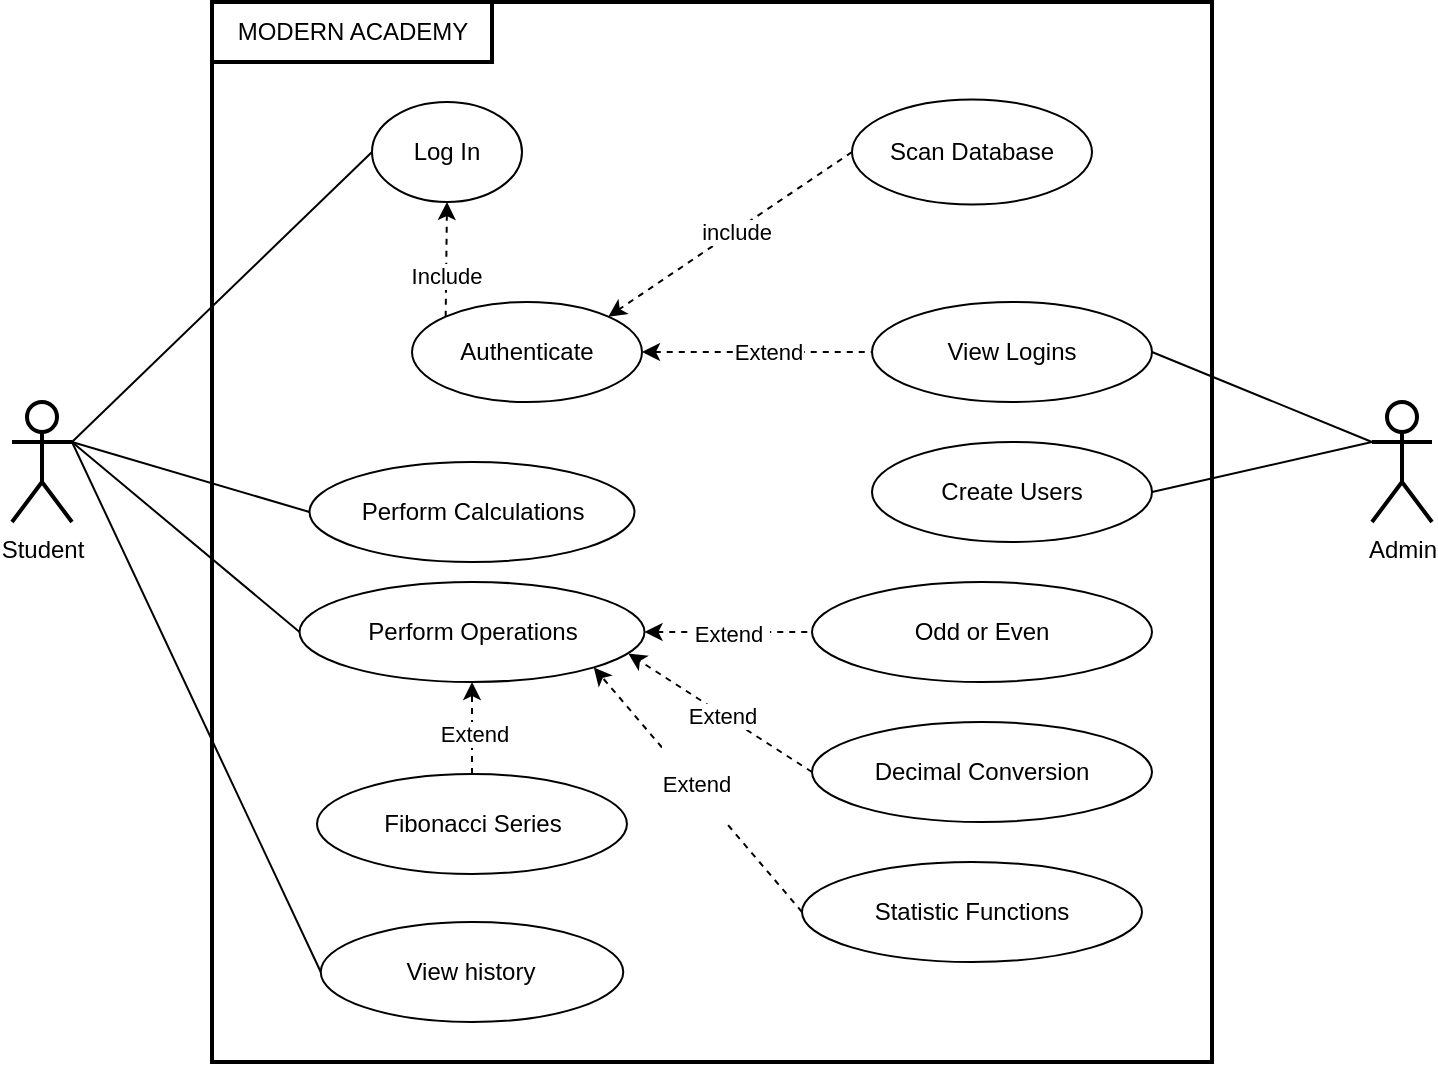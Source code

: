 <mxfile version="28.0.7">
  <diagram name="Page-1" id="YdJhQ94DfXjYVcB6rD1O">
    <mxGraphModel dx="906" dy="1564" grid="1" gridSize="10" guides="1" tooltips="1" connect="1" arrows="1" fold="1" page="1" pageScale="1" pageWidth="850" pageHeight="1100" math="0" shadow="0">
      <root>
        <mxCell id="0" />
        <mxCell id="1" parent="0" />
        <mxCell id="HBeFF_DBmeF8vQMZBcUN-8" value="" style="rounded=0;whiteSpace=wrap;html=1;fillColor=none;strokeWidth=2;" vertex="1" parent="1">
          <mxGeometry x="250" y="-20" width="500" height="530" as="geometry" />
        </mxCell>
        <mxCell id="HBeFF_DBmeF8vQMZBcUN-7" style="rounded=0;orthogonalLoop=1;jettySize=auto;html=1;exitX=1;exitY=0.333;exitDx=0;exitDy=0;exitPerimeter=0;entryX=0;entryY=0.5;entryDx=0;entryDy=0;endArrow=none;endFill=0;" edge="1" parent="1" source="n5SG_XCMADbBDUx8Y0AR-1" target="n5SG_XCMADbBDUx8Y0AR-4">
          <mxGeometry relative="1" as="geometry" />
        </mxCell>
        <mxCell id="HBeFF_DBmeF8vQMZBcUN-11" style="rounded=0;orthogonalLoop=1;jettySize=auto;html=1;exitX=1;exitY=0.333;exitDx=0;exitDy=0;exitPerimeter=0;entryX=0;entryY=0.5;entryDx=0;entryDy=0;endArrow=none;endFill=0;" edge="1" parent="1" source="n5SG_XCMADbBDUx8Y0AR-1" target="n5SG_XCMADbBDUx8Y0AR-16">
          <mxGeometry relative="1" as="geometry" />
        </mxCell>
        <mxCell id="HBeFF_DBmeF8vQMZBcUN-29" style="rounded=0;orthogonalLoop=1;jettySize=auto;html=1;exitX=1;exitY=0.333;exitDx=0;exitDy=0;exitPerimeter=0;entryX=0;entryY=0.5;entryDx=0;entryDy=0;endArrow=none;endFill=0;" edge="1" parent="1" source="n5SG_XCMADbBDUx8Y0AR-1" target="HBeFF_DBmeF8vQMZBcUN-22">
          <mxGeometry relative="1" as="geometry" />
        </mxCell>
        <mxCell id="HBeFF_DBmeF8vQMZBcUN-30" style="rounded=0;orthogonalLoop=1;jettySize=auto;html=1;exitX=1;exitY=0.333;exitDx=0;exitDy=0;exitPerimeter=0;entryX=0;entryY=0.5;entryDx=0;entryDy=0;endArrow=none;endFill=0;" edge="1" parent="1" source="n5SG_XCMADbBDUx8Y0AR-1" target="HBeFF_DBmeF8vQMZBcUN-21">
          <mxGeometry relative="1" as="geometry" />
        </mxCell>
        <mxCell id="n5SG_XCMADbBDUx8Y0AR-1" value="Student" style="shape=umlActor;verticalLabelPosition=bottom;verticalAlign=top;html=1;strokeWidth=2;" parent="1" vertex="1">
          <mxGeometry x="150" y="180" width="30" height="60" as="geometry" />
        </mxCell>
        <mxCell id="HBeFF_DBmeF8vQMZBcUN-2" style="rounded=0;orthogonalLoop=1;jettySize=auto;html=1;exitX=0;exitY=0.333;exitDx=0;exitDy=0;exitPerimeter=0;endArrow=none;endFill=0;entryX=1;entryY=0.5;entryDx=0;entryDy=0;" edge="1" parent="1" source="n5SG_XCMADbBDUx8Y0AR-2" target="HBeFF_DBmeF8vQMZBcUN-1">
          <mxGeometry relative="1" as="geometry" />
        </mxCell>
        <mxCell id="HBeFF_DBmeF8vQMZBcUN-6" style="rounded=0;orthogonalLoop=1;jettySize=auto;html=1;exitX=0;exitY=0.333;exitDx=0;exitDy=0;exitPerimeter=0;entryX=1;entryY=0.5;entryDx=0;entryDy=0;endArrow=none;endFill=0;" edge="1" parent="1" source="n5SG_XCMADbBDUx8Y0AR-2" target="n5SG_XCMADbBDUx8Y0AR-12">
          <mxGeometry relative="1" as="geometry" />
        </mxCell>
        <mxCell id="n5SG_XCMADbBDUx8Y0AR-2" value="Admin" style="shape=umlActor;verticalLabelPosition=bottom;verticalAlign=top;html=1;strokeWidth=2;" parent="1" vertex="1">
          <mxGeometry x="830" y="180" width="30" height="60" as="geometry" />
        </mxCell>
        <mxCell id="n5SG_XCMADbBDUx8Y0AR-4" value="Log In" style="ellipse;whiteSpace=wrap;html=1;" parent="1" vertex="1">
          <mxGeometry x="330" y="30" width="75" height="50" as="geometry" />
        </mxCell>
        <mxCell id="n5SG_XCMADbBDUx8Y0AR-10" style="rounded=0;orthogonalLoop=1;jettySize=auto;html=1;exitX=0;exitY=0;exitDx=0;exitDy=0;entryX=0.5;entryY=1;entryDx=0;entryDy=0;endArrow=classic;endFill=1;dashed=1;" parent="1" source="n5SG_XCMADbBDUx8Y0AR-6" target="n5SG_XCMADbBDUx8Y0AR-4" edge="1">
          <mxGeometry relative="1" as="geometry" />
        </mxCell>
        <mxCell id="n5SG_XCMADbBDUx8Y0AR-11" value="Include" style="edgeLabel;html=1;align=center;verticalAlign=middle;resizable=0;points=[];" parent="n5SG_XCMADbBDUx8Y0AR-10" vertex="1" connectable="0">
          <mxGeometry x="0.121" y="-2" relative="1" as="geometry">
            <mxPoint x="-2" y="11" as="offset" />
          </mxGeometry>
        </mxCell>
        <mxCell id="n5SG_XCMADbBDUx8Y0AR-14" style="edgeStyle=orthogonalEdgeStyle;rounded=0;orthogonalLoop=1;jettySize=auto;html=1;entryX=0;entryY=0.5;entryDx=0;entryDy=0;endArrow=none;endFill=0;startArrow=classic;startFill=1;dashed=1;" parent="1" source="n5SG_XCMADbBDUx8Y0AR-6" target="n5SG_XCMADbBDUx8Y0AR-12" edge="1">
          <mxGeometry relative="1" as="geometry" />
        </mxCell>
        <mxCell id="n5SG_XCMADbBDUx8Y0AR-15" value="Extend" style="edgeLabel;html=1;align=center;verticalAlign=middle;resizable=0;points=[];" parent="n5SG_XCMADbBDUx8Y0AR-14" vertex="1" connectable="0">
          <mxGeometry x="0.238" y="-2" relative="1" as="geometry">
            <mxPoint x="-8" y="-2" as="offset" />
          </mxGeometry>
        </mxCell>
        <mxCell id="n5SG_XCMADbBDUx8Y0AR-6" value="Authenticate" style="ellipse;whiteSpace=wrap;html=1;" parent="1" vertex="1">
          <mxGeometry x="350" y="130" width="115" height="50" as="geometry" />
        </mxCell>
        <mxCell id="n5SG_XCMADbBDUx8Y0AR-12" value="View Logins" style="ellipse;whiteSpace=wrap;html=1;" parent="1" vertex="1">
          <mxGeometry x="580" y="130" width="140" height="50" as="geometry" />
        </mxCell>
        <mxCell id="n5SG_XCMADbBDUx8Y0AR-16" value="View history" style="ellipse;whiteSpace=wrap;html=1;" parent="1" vertex="1">
          <mxGeometry x="304.38" y="440" width="151.25" height="50" as="geometry" />
        </mxCell>
        <mxCell id="HBeFF_DBmeF8vQMZBcUN-1" value="Create Users" style="ellipse;whiteSpace=wrap;html=1;" vertex="1" parent="1">
          <mxGeometry x="580" y="200" width="140" height="50" as="geometry" />
        </mxCell>
        <mxCell id="HBeFF_DBmeF8vQMZBcUN-3" value="MODERN ACADEMY" style="text;html=1;align=center;verticalAlign=middle;resizable=0;points=[];autosize=1;strokeColor=default;fillColor=none;strokeWidth=2;" vertex="1" parent="1">
          <mxGeometry x="250" y="-20" width="140" height="30" as="geometry" />
        </mxCell>
        <mxCell id="HBeFF_DBmeF8vQMZBcUN-13" style="rounded=0;orthogonalLoop=1;jettySize=auto;html=1;exitX=0;exitY=0.5;exitDx=0;exitDy=0;entryX=1;entryY=0;entryDx=0;entryDy=0;dashed=1;" edge="1" parent="1" source="HBeFF_DBmeF8vQMZBcUN-12" target="n5SG_XCMADbBDUx8Y0AR-6">
          <mxGeometry relative="1" as="geometry" />
        </mxCell>
        <mxCell id="HBeFF_DBmeF8vQMZBcUN-14" value="include" style="edgeLabel;html=1;align=center;verticalAlign=middle;resizable=0;points=[];" vertex="1" connectable="0" parent="HBeFF_DBmeF8vQMZBcUN-13">
          <mxGeometry x="-0.026" relative="1" as="geometry">
            <mxPoint x="1" as="offset" />
          </mxGeometry>
        </mxCell>
        <mxCell id="HBeFF_DBmeF8vQMZBcUN-12" value="Scan Database" style="ellipse;whiteSpace=wrap;html=1;" vertex="1" parent="1">
          <mxGeometry x="570" y="28.75" width="120" height="52.5" as="geometry" />
        </mxCell>
        <mxCell id="HBeFF_DBmeF8vQMZBcUN-15" style="edgeStyle=orthogonalEdgeStyle;rounded=0;orthogonalLoop=1;jettySize=auto;html=1;exitX=0.5;exitY=1;exitDx=0;exitDy=0;" edge="1" parent="1" source="HBeFF_DBmeF8vQMZBcUN-8" target="HBeFF_DBmeF8vQMZBcUN-8">
          <mxGeometry relative="1" as="geometry" />
        </mxCell>
        <mxCell id="HBeFF_DBmeF8vQMZBcUN-16" style="edgeStyle=orthogonalEdgeStyle;rounded=0;orthogonalLoop=1;jettySize=auto;html=1;exitX=0.5;exitY=1;exitDx=0;exitDy=0;" edge="1" parent="1" source="HBeFF_DBmeF8vQMZBcUN-8" target="HBeFF_DBmeF8vQMZBcUN-8">
          <mxGeometry relative="1" as="geometry" />
        </mxCell>
        <mxCell id="HBeFF_DBmeF8vQMZBcUN-31" style="rounded=0;orthogonalLoop=1;jettySize=auto;html=1;exitX=1;exitY=0.5;exitDx=0;exitDy=0;entryX=0;entryY=0.5;entryDx=0;entryDy=0;endArrow=none;endFill=0;startArrow=classic;startFill=1;dashed=1;" edge="1" parent="1" source="HBeFF_DBmeF8vQMZBcUN-22" target="HBeFF_DBmeF8vQMZBcUN-23">
          <mxGeometry relative="1" as="geometry" />
        </mxCell>
        <mxCell id="HBeFF_DBmeF8vQMZBcUN-32" value="&amp;nbsp;Extend&amp;nbsp;" style="edgeLabel;html=1;align=center;verticalAlign=middle;resizable=0;points=[];" vertex="1" connectable="0" parent="HBeFF_DBmeF8vQMZBcUN-31">
          <mxGeometry x="-0.008" y="-1" relative="1" as="geometry">
            <mxPoint as="offset" />
          </mxGeometry>
        </mxCell>
        <mxCell id="HBeFF_DBmeF8vQMZBcUN-21" value="Perform Calculations" style="ellipse;whiteSpace=wrap;html=1;" vertex="1" parent="1">
          <mxGeometry x="298.75" y="210" width="162.5" height="50" as="geometry" />
        </mxCell>
        <mxCell id="HBeFF_DBmeF8vQMZBcUN-22" value="Perform Operations" style="ellipse;whiteSpace=wrap;html=1;" vertex="1" parent="1">
          <mxGeometry x="293.76" y="270" width="172.5" height="50" as="geometry" />
        </mxCell>
        <mxCell id="HBeFF_DBmeF8vQMZBcUN-23" value="Odd or Even" style="ellipse;whiteSpace=wrap;html=1;" vertex="1" parent="1">
          <mxGeometry x="550" y="270" width="170" height="50" as="geometry" />
        </mxCell>
        <mxCell id="HBeFF_DBmeF8vQMZBcUN-33" style="rounded=0;orthogonalLoop=1;jettySize=auto;html=1;exitX=0;exitY=0.5;exitDx=0;exitDy=0;entryX=0.953;entryY=0.716;entryDx=0;entryDy=0;dashed=1;entryPerimeter=0;" edge="1" parent="1" source="HBeFF_DBmeF8vQMZBcUN-24" target="HBeFF_DBmeF8vQMZBcUN-22">
          <mxGeometry relative="1" as="geometry" />
        </mxCell>
        <mxCell id="HBeFF_DBmeF8vQMZBcUN-34" value="&amp;nbsp;Extend&amp;nbsp;" style="edgeLabel;html=1;align=center;verticalAlign=middle;resizable=0;points=[];" vertex="1" connectable="0" parent="HBeFF_DBmeF8vQMZBcUN-33">
          <mxGeometry x="-0.022" y="1" relative="1" as="geometry">
            <mxPoint as="offset" />
          </mxGeometry>
        </mxCell>
        <mxCell id="HBeFF_DBmeF8vQMZBcUN-24" value="Decimal Conversion" style="ellipse;whiteSpace=wrap;html=1;" vertex="1" parent="1">
          <mxGeometry x="550" y="340" width="170" height="50" as="geometry" />
        </mxCell>
        <mxCell id="HBeFF_DBmeF8vQMZBcUN-35" style="rounded=0;orthogonalLoop=1;jettySize=auto;html=1;exitX=0;exitY=0.5;exitDx=0;exitDy=0;entryX=1;entryY=1;entryDx=0;entryDy=0;dashed=1;" edge="1" parent="1" source="HBeFF_DBmeF8vQMZBcUN-25" target="HBeFF_DBmeF8vQMZBcUN-22">
          <mxGeometry relative="1" as="geometry" />
        </mxCell>
        <mxCell id="HBeFF_DBmeF8vQMZBcUN-36" value="&lt;br&gt;&lt;div&gt;Extend&lt;/div&gt;&lt;div&gt;&lt;br&gt;&lt;/div&gt;" style="edgeLabel;html=1;align=center;verticalAlign=middle;resizable=0;points=[];" vertex="1" connectable="0" parent="HBeFF_DBmeF8vQMZBcUN-35">
          <mxGeometry x="0.038" y="-1" relative="1" as="geometry">
            <mxPoint as="offset" />
          </mxGeometry>
        </mxCell>
        <mxCell id="HBeFF_DBmeF8vQMZBcUN-25" value="Statistic Functions" style="ellipse;whiteSpace=wrap;html=1;" vertex="1" parent="1">
          <mxGeometry x="545" y="410" width="170" height="50" as="geometry" />
        </mxCell>
        <mxCell id="HBeFF_DBmeF8vQMZBcUN-27" value="" style="edgeStyle=orthogonalEdgeStyle;rounded=0;orthogonalLoop=1;jettySize=auto;html=1;dashed=1;" edge="1" parent="1" source="HBeFF_DBmeF8vQMZBcUN-26" target="HBeFF_DBmeF8vQMZBcUN-22">
          <mxGeometry relative="1" as="geometry" />
        </mxCell>
        <mxCell id="HBeFF_DBmeF8vQMZBcUN-28" value="Extend" style="edgeLabel;html=1;align=center;verticalAlign=middle;resizable=0;points=[];" vertex="1" connectable="0" parent="HBeFF_DBmeF8vQMZBcUN-27">
          <mxGeometry x="-0.249" y="-1" relative="1" as="geometry">
            <mxPoint y="-3" as="offset" />
          </mxGeometry>
        </mxCell>
        <mxCell id="HBeFF_DBmeF8vQMZBcUN-26" value="Fibonacci Series" style="ellipse;whiteSpace=wrap;html=1;" vertex="1" parent="1">
          <mxGeometry x="302.5" y="366" width="154.99" height="50" as="geometry" />
        </mxCell>
      </root>
    </mxGraphModel>
  </diagram>
</mxfile>
